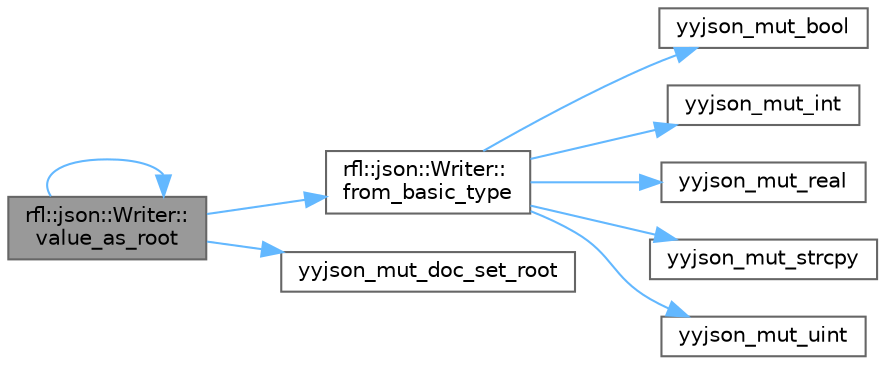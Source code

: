 digraph "rfl::json::Writer::value_as_root"
{
 // LATEX_PDF_SIZE
  bgcolor="transparent";
  edge [fontname=Helvetica,fontsize=10,labelfontname=Helvetica,labelfontsize=10];
  node [fontname=Helvetica,fontsize=10,shape=box,height=0.2,width=0.4];
  rankdir="LR";
  Node1 [id="Node000001",label="rfl::json::Writer::\lvalue_as_root",height=0.2,width=0.4,color="gray40", fillcolor="grey60", style="filled", fontcolor="black",tooltip=" "];
  Node1 -> Node2 [id="edge1_Node000001_Node000002",color="steelblue1",style="solid",tooltip=" "];
  Node2 [id="Node000002",label="rfl::json::Writer::\lfrom_basic_type",height=0.2,width=0.4,color="grey40", fillcolor="white", style="filled",URL="$classrfl_1_1json_1_1_writer.html#a635303b0e5c512700071be4ceebc836a",tooltip=" "];
  Node2 -> Node3 [id="edge2_Node000002_Node000003",color="steelblue1",style="solid",tooltip=" "];
  Node3 [id="Node000003",label="yyjson_mut_bool",height=0.2,width=0.4,color="grey40", fillcolor="white", style="filled",URL="$yyjson_8h.html#a57afc80d0c89c0ae20d5ff183f3a8205",tooltip=" "];
  Node2 -> Node4 [id="edge3_Node000002_Node000004",color="steelblue1",style="solid",tooltip=" "];
  Node4 [id="Node000004",label="yyjson_mut_int",height=0.2,width=0.4,color="grey40", fillcolor="white", style="filled",URL="$yyjson_8h.html#a92e202b3738250ffee612089bdec91eb",tooltip=" "];
  Node2 -> Node5 [id="edge4_Node000002_Node000005",color="steelblue1",style="solid",tooltip=" "];
  Node5 [id="Node000005",label="yyjson_mut_real",height=0.2,width=0.4,color="grey40", fillcolor="white", style="filled",URL="$yyjson_8h.html#a177181eee333314c7b40e2dc573fcdec",tooltip=" "];
  Node2 -> Node6 [id="edge5_Node000002_Node000006",color="steelblue1",style="solid",tooltip=" "];
  Node6 [id="Node000006",label="yyjson_mut_strcpy",height=0.2,width=0.4,color="grey40", fillcolor="white", style="filled",URL="$yyjson_8h.html#a95300bcf1cdb52d296e39aa1a4650741",tooltip=" "];
  Node2 -> Node7 [id="edge6_Node000002_Node000007",color="steelblue1",style="solid",tooltip=" "];
  Node7 [id="Node000007",label="yyjson_mut_uint",height=0.2,width=0.4,color="grey40", fillcolor="white", style="filled",URL="$yyjson_8h.html#a893a09172b402af1bf520cf7347dfeab",tooltip=" "];
  Node1 -> Node1 [id="edge7_Node000001_Node000001",color="steelblue1",style="solid",tooltip=" "];
  Node1 -> Node8 [id="edge8_Node000001_Node000008",color="steelblue1",style="solid",tooltip=" "];
  Node8 [id="Node000008",label="yyjson_mut_doc_set_root",height=0.2,width=0.4,color="grey40", fillcolor="white", style="filled",URL="$yyjson_8h.html#a8a9f7ea865526acb97ee4eff8d0bb79f",tooltip=" "];
}
